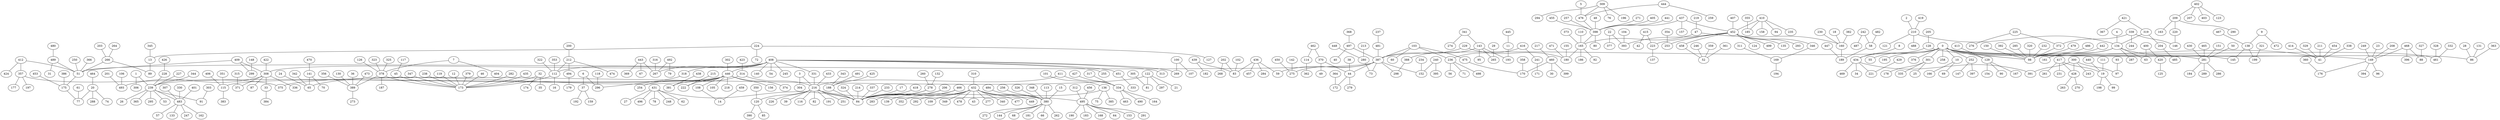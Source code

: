 graph G{
0--387;
0--98;
0--281;
0--41;
0--434;
0--129;
0--149;
0--376;
0--195;
0--301;
0--461;
0--86;
0--10;
0--258;
0--252;
1--239;
1--306;
2--210;
3--216;
3--304;
4--134;
5--476;
6--296;
6--37;
7--378;
7--404;
8--434;
9--138;
9--472;
400--63;
400--420;
401--483;
402--209;
402--207;
402--403;
402--123;
405--398;
406--115;
407--452;
408--308;
408--446;
408--112;
408--318;
408--331;
408--267;
408--269;
408--451;
408--255;
408--313;
408--140;
408--54;
408--245;
409--51;
409--308;
409--299;
410--452;
410--185;
410--94;
410--235;
410--158;
411--216;
411--334;
412--51;
412--357;
412--424;
413--129;
414--41;
415--223;
415--42;
416--236;
416--241;
417--428;
417--19;
417--231;
417--261;
418--84;
419--210;
420--125;
300--391;
300--428;
300--243;
300--97;
421--319;
421--367;
301--25;
301--178;
301--335;
422--308;
302--446;
423--314;
303--91;
425--188;
305--81;
426--228;
427--334;
428--263;
428--270;
307--483;
429--221;
308--371;
308--493;
308--87;
308--33;
308--336;
309--476;
309--76;
309--196;
309--294;
430--281;
431--84;
431--248;
431--62;
431--27;
431--496;
431--78;
310--432;
432--84;
432--380;
432--478;
432--43;
432--277;
432--340;
432--477;
432--449;
432--292;
432--109;
432--349;
311--169;
433--216;
312--495;
434--391;
434--469;
434--221;
434--34;
435--173;
314--216;
314--254;
436--59;
436--83;
436--457;
436--284;
315--371;
437--398;
437--452;
437--157;
316--267;
438--381;
317--334;
439--83;
439--182;
318--296;
319--134;
319--204;
440--19;
320--98;
441--398;
442--161;
321--199;
200--212;
201--493;
322--112;
443--267;
443--369;
443--67;
202--83;
202--268;
444--476;
444--259;
323--378;
203--266;
445--11;
324--84;
204--485;
446--239;
446--65;
446--115;
446--381;
446--218;
446--108;
446--156;
446--222;
446--374;
446--105;
325--378;
205--128;
447--189;
326--380;
448--280;
327--88;
206--84;
206--139;
328--461;
329--41;
208--149;
209--220;
209--163;
209--290;
450--275;
451--333;
330--483;
210--134;
210--488;
210--121;
331--216;
452--393;
452--135;
452--458;
452--223;
452--346;
452--293;
452--253;
452--124;
452--499;
211--41;
332--461;
453--175;
454--41;
212--112;
212--494;
212--474;
213--280;
455--398;
334--490;
334--164;
334--463;
214--84;
456--495;
215--222;
216--84;
216--495;
216--120;
216--251;
216--226;
216--39;
216--116;
216--82;
216--191;
458--52;
337--84;
338--41;
217--460;
459--14;
339--372;
339--244;
339--146;
219--47;
460--170;
460--30;
460--399;
462--370;
462--114;
341--143;
341--274;
220--146;
100--269;
100--107;
342--65;
464--20;
343--188;
101--136;
465--281;
102--83;
344--239;
223--137;
103--387;
103--236;
103--475;
103--60;
224--13;
224--127;
224--72;
345--13;
466--84;
466--352;
225--372;
225--276;
467--138;
346--169;
104--393;
468--149;
468--396;
468--88;
347--173;
106--493;
227--239;
348--380;
228--239;
229--387;
229--180;
108--14;
470--141;
471--180;
350--120;
230--160;
351--115;
110--165;
473--389;
232--98;
353--112;
111--19;
475--170;
112--173;
112--16;
233--84;
354--253;
234--152;
476--398;
355--185;
113--380;
114--362;
356--389;
236--71;
236--498;
236--56;
357--197;
357--375;
357--177;
115--383;
479--98;
237--481;
358--170;
238--173;
117--45;
359--52;
239--483;
239--91;
239--365;
239--295;
239--53;
239--26;
118--296;
119--173;
10--69;
10--166;
11--193;
12--173;
13--89;
15--380;
17--84;
18--160;
19--198;
19--99;
480--489;
481--387;
360--176;
240--152;
240--395;
482--58;
361--52;
241--171;
483--57;
483--133;
483--247;
483--162;
120--390;
120--85;
363--86;
242--58;
242--487;
484--380;
364--172;
122--375;
122--297;
122--81;
122--21;
486--98;
366--51;
246--52;
489--51;
489--31;
368--497;
126--378;
128--98;
128--55;
249--149;
129--167;
129--154;
129--90;
20--77;
20--288;
20--74;
22--393;
22--377;
23--149;
24--65;
28--86;
29--265;
370--44;
370--49;
491--188;
250--51;
492--267;
492--79;
372--98;
130--389;
252--147;
252--397;
131--86;
373--165;
494--179;
495--190;
495--183;
495--168;
495--64;
495--153;
495--291;
132--278;
497--387;
497--40;
134--98;
134--145;
134--63;
134--161;
134--287;
256--380;
257--398;
378--173;
378--389;
378--187;
136--84;
136--75;
136--385;
379--173;
138--145;
138--199;
32--173;
32--35;
32--174;
33--384;
36--389;
37--192;
37--159;
38--44;
380--272;
380--144;
380--68;
380--181;
380--66;
380--262;
260--278;
382--160;
141--65;
141--70;
142--275;
264--266;
143--388;
143--193;
143--265;
143--95;
386--175;
387--51;
387--44;
387--298;
387--73;
387--59;
387--152;
387--275;
266--51;
266--89;
388--298;
389--273;
148--299;
149--176;
149--394;
149--96;
44--172;
44--279;
45--173;
46--173;
47--165;
47--160;
48--398;
150--98;
392--98;
271--398;
151--281;
155--180;
398--165;
398--80;
278--84;
278--283;
50--281;
51--175;
58--189;
280--73;
281--289;
281--286;
281--184;
160--189;
282--173;
285--98;
165--180;
165--186;
165--92;
169--194;
61--77;
175--77;
188--84;
93--97;
}